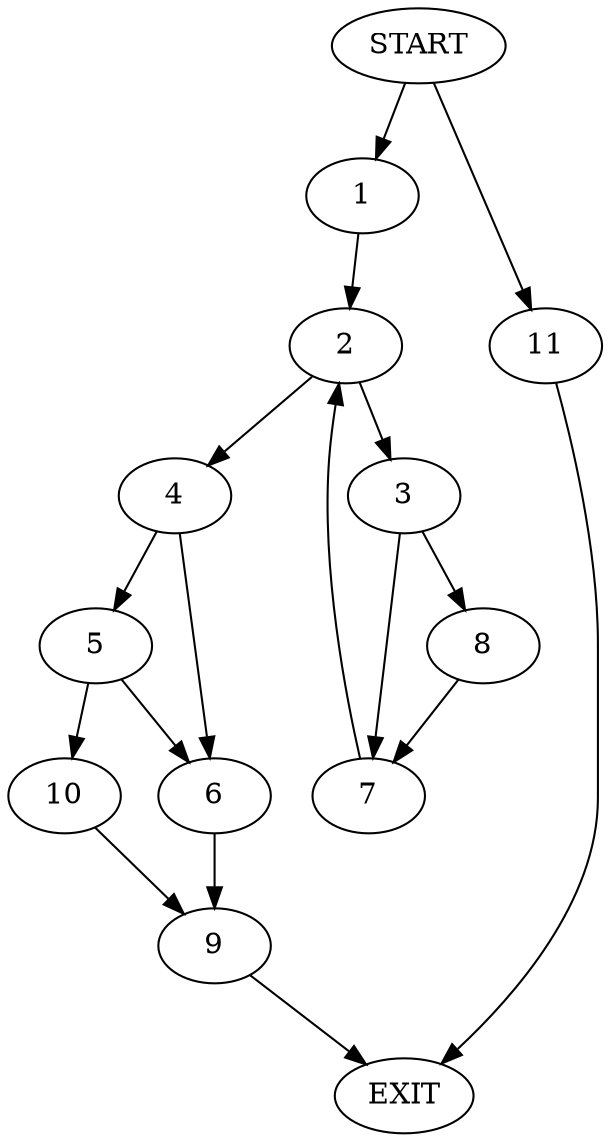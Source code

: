 digraph {
0 [label="START"]
12 [label="EXIT"]
0 -> 1
1 -> 2
2 -> 3
2 -> 4
4 -> 5
4 -> 6
3 -> 7
3 -> 8
8 -> 7
7 -> 2
6 -> 9
5 -> 10
5 -> 6
10 -> 9
9 -> 12
0 -> 11
11 -> 12
}
